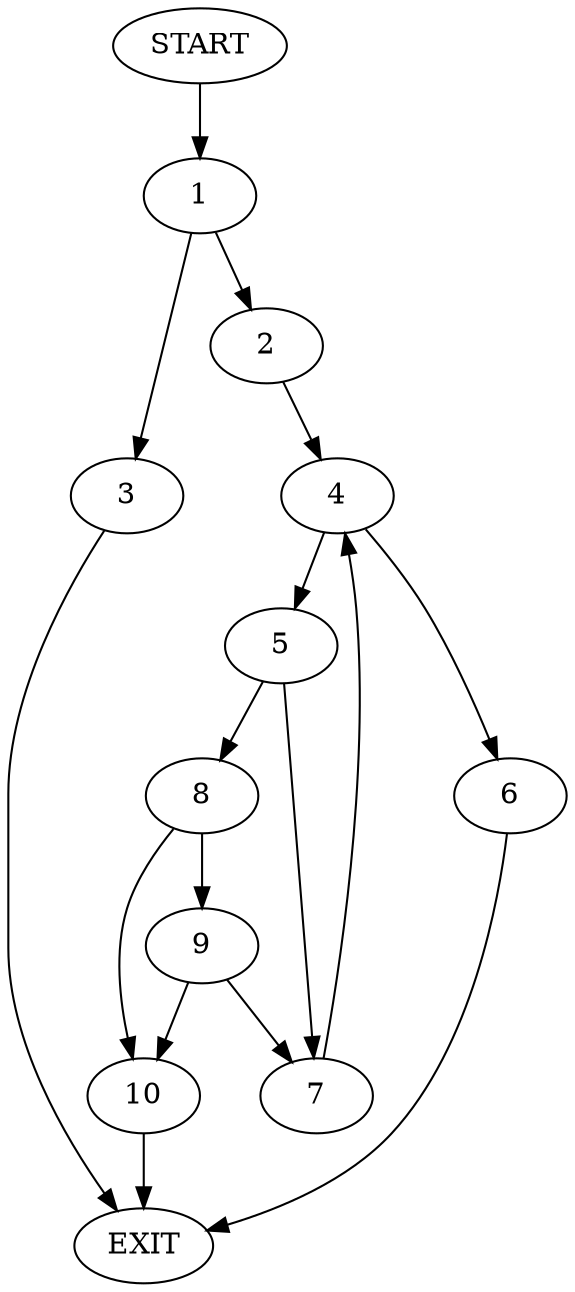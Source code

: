 digraph {
0 [label="START"]
11 [label="EXIT"]
0 -> 1
1 -> 2
1 -> 3
2 -> 4
3 -> 11
4 -> 5
4 -> 6
6 -> 11
5 -> 7
5 -> 8
8 -> 9
8 -> 10
7 -> 4
9 -> 7
9 -> 10
10 -> 11
}

